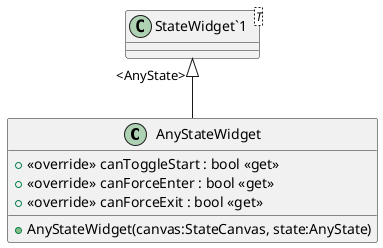 @startuml
class AnyStateWidget {
    + AnyStateWidget(canvas:StateCanvas, state:AnyState)
    + <<override>> canToggleStart : bool <<get>>
    + <<override>> canForceEnter : bool <<get>>
    + <<override>> canForceExit : bool <<get>>
}
class "StateWidget`1"<T> {
}
"StateWidget`1" "<AnyState>" <|-- AnyStateWidget
@enduml

